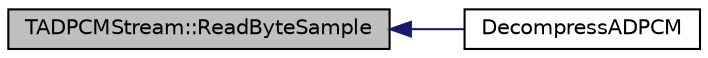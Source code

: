 digraph G
{
  edge [fontname="Helvetica",fontsize="10",labelfontname="Helvetica",labelfontsize="10"];
  node [fontname="Helvetica",fontsize="10",shape=record];
  rankdir="LR";
  Node1 [label="TADPCMStream::ReadByteSample",height=0.2,width=0.4,color="black", fillcolor="grey75", style="filled" fontcolor="black"];
  Node1 -> Node2 [dir="back",color="midnightblue",fontsize="10",style="solid",fontname="Helvetica"];
  Node2 [label="DecompressADPCM",height=0.2,width=0.4,color="black", fillcolor="white", style="filled",URL="$adpcm_8h.html#a056f38865da3e170eea092fa21e159a6"];
}
